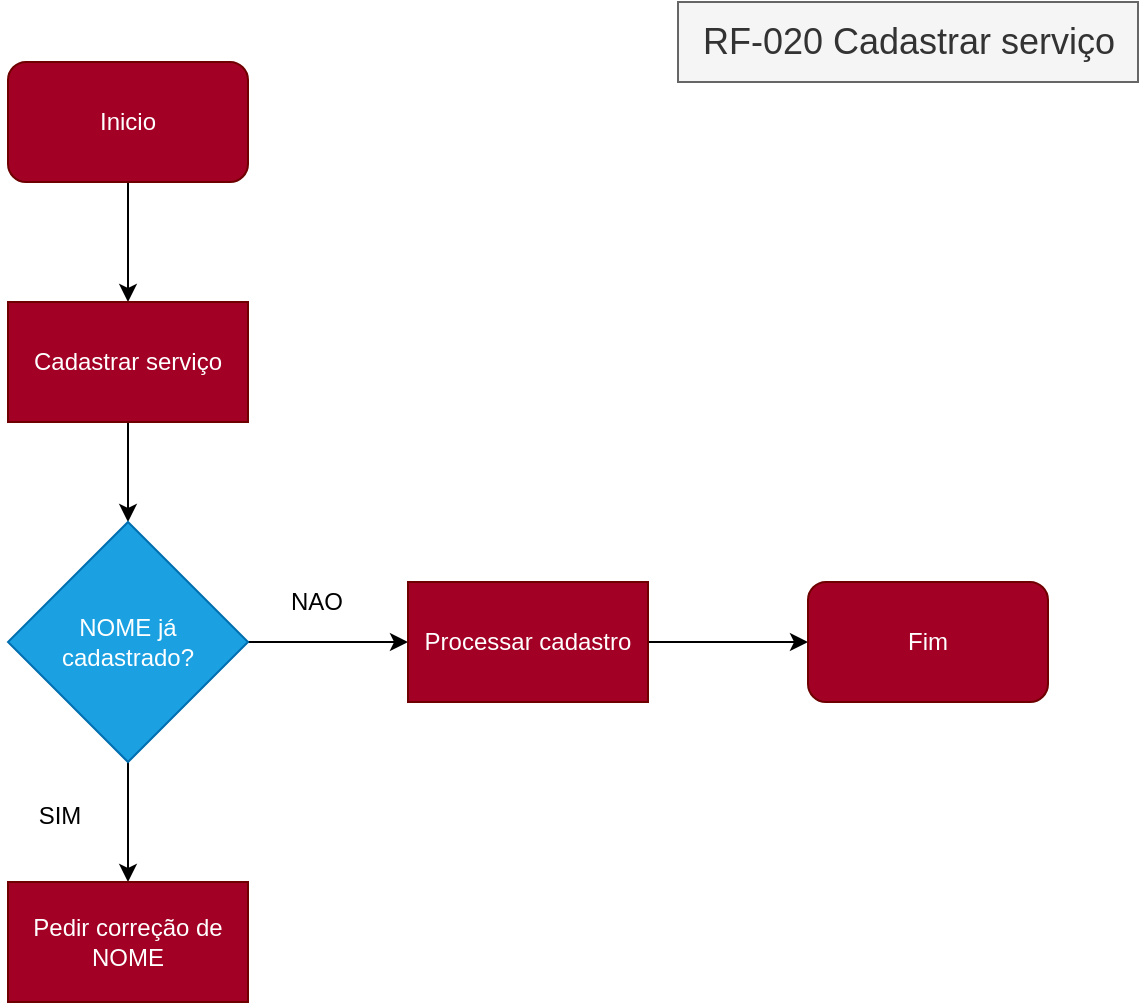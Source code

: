 <mxfile version="20.4.0" type="device"><diagram id="0tNp9cchUxwaX4cpVTU3" name="Página-1"><mxGraphModel dx="868" dy="527" grid="1" gridSize="10" guides="1" tooltips="1" connect="1" arrows="1" fold="1" page="1" pageScale="1" pageWidth="827" pageHeight="1169" math="0" shadow="0"><root><mxCell id="0"/><mxCell id="1" parent="0"/><mxCell id="xoEXGCH5Wbk7ij3Uay1s-2" style="edgeStyle=orthogonalEdgeStyle;rounded=0;orthogonalLoop=1;jettySize=auto;html=1;" parent="1" source="xoEXGCH5Wbk7ij3Uay1s-1" target="xoEXGCH5Wbk7ij3Uay1s-3" edge="1"><mxGeometry relative="1" as="geometry"><mxPoint x="300" y="160" as="targetPoint"/></mxGeometry></mxCell><mxCell id="xoEXGCH5Wbk7ij3Uay1s-1" value="Inicio" style="rounded=1;whiteSpace=wrap;html=1;fillColor=#a20025;fontColor=#ffffff;strokeColor=#6F0000;" parent="1" vertex="1"><mxGeometry x="240" y="40" width="120" height="60" as="geometry"/></mxCell><mxCell id="xoEXGCH5Wbk7ij3Uay1s-5" style="edgeStyle=orthogonalEdgeStyle;rounded=0;orthogonalLoop=1;jettySize=auto;html=1;entryX=0.5;entryY=0;entryDx=0;entryDy=0;" parent="1" source="xoEXGCH5Wbk7ij3Uay1s-3" target="xoEXGCH5Wbk7ij3Uay1s-4" edge="1"><mxGeometry relative="1" as="geometry"/></mxCell><mxCell id="xoEXGCH5Wbk7ij3Uay1s-3" value="Cadastrar serviço" style="rounded=0;whiteSpace=wrap;html=1;fillColor=#a20025;fontColor=#ffffff;strokeColor=#6F0000;" parent="1" vertex="1"><mxGeometry x="240" y="160" width="120" height="60" as="geometry"/></mxCell><mxCell id="xoEXGCH5Wbk7ij3Uay1s-6" style="edgeStyle=orthogonalEdgeStyle;rounded=0;orthogonalLoop=1;jettySize=auto;html=1;entryX=0;entryY=0.5;entryDx=0;entryDy=0;" parent="1" source="xoEXGCH5Wbk7ij3Uay1s-4" target="xoEXGCH5Wbk7ij3Uay1s-7" edge="1"><mxGeometry relative="1" as="geometry"><mxPoint x="460" y="330" as="targetPoint"/></mxGeometry></mxCell><mxCell id="xoEXGCH5Wbk7ij3Uay1s-11" style="edgeStyle=orthogonalEdgeStyle;rounded=0;orthogonalLoop=1;jettySize=auto;html=1;entryX=0.5;entryY=0;entryDx=0;entryDy=0;" parent="1" source="xoEXGCH5Wbk7ij3Uay1s-4" target="xoEXGCH5Wbk7ij3Uay1s-12" edge="1"><mxGeometry relative="1" as="geometry"><mxPoint x="300" y="480" as="targetPoint"/></mxGeometry></mxCell><mxCell id="xoEXGCH5Wbk7ij3Uay1s-4" value="NOME já &lt;br&gt;cadastrado?" style="rhombus;whiteSpace=wrap;html=1;fillColor=#1ba1e2;fontColor=#ffffff;strokeColor=#006EAF;" parent="1" vertex="1"><mxGeometry x="240" y="270" width="120" height="120" as="geometry"/></mxCell><mxCell id="xoEXGCH5Wbk7ij3Uay1s-8" style="edgeStyle=orthogonalEdgeStyle;rounded=0;orthogonalLoop=1;jettySize=auto;html=1;" parent="1" source="xoEXGCH5Wbk7ij3Uay1s-7" target="xoEXGCH5Wbk7ij3Uay1s-9" edge="1"><mxGeometry relative="1" as="geometry"><mxPoint x="680" y="330" as="targetPoint"/></mxGeometry></mxCell><mxCell id="xoEXGCH5Wbk7ij3Uay1s-7" value="Processar cadastro" style="rounded=0;whiteSpace=wrap;html=1;fillColor=#a20025;fontColor=#ffffff;strokeColor=#6F0000;" parent="1" vertex="1"><mxGeometry x="440" y="300" width="120" height="60" as="geometry"/></mxCell><mxCell id="xoEXGCH5Wbk7ij3Uay1s-9" value="Fim" style="rounded=1;whiteSpace=wrap;html=1;fillColor=#a20025;fontColor=#ffffff;strokeColor=#6F0000;" parent="1" vertex="1"><mxGeometry x="640" y="300" width="120" height="60" as="geometry"/></mxCell><mxCell id="xoEXGCH5Wbk7ij3Uay1s-10" value="NAO" style="text;html=1;align=center;verticalAlign=middle;resizable=0;points=[];autosize=1;strokeColor=none;fillColor=none;" parent="1" vertex="1"><mxGeometry x="374" y="300" width="40" height="20" as="geometry"/></mxCell><mxCell id="xoEXGCH5Wbk7ij3Uay1s-12" value="Pedir correção de NOME" style="rounded=0;whiteSpace=wrap;html=1;fillColor=#a20025;fontColor=#ffffff;strokeColor=#6F0000;" parent="1" vertex="1"><mxGeometry x="240" y="450" width="120" height="60" as="geometry"/></mxCell><mxCell id="xoEXGCH5Wbk7ij3Uay1s-13" value="SIM" style="text;html=1;strokeColor=none;fillColor=none;align=center;verticalAlign=middle;whiteSpace=wrap;rounded=0;" parent="1" vertex="1"><mxGeometry x="236" y="402" width="60" height="30" as="geometry"/></mxCell><mxCell id="xoEXGCH5Wbk7ij3Uay1s-15" value="&lt;font style=&quot;font-size: 18px&quot;&gt;RF-020 Cadastrar serviço&lt;/font&gt;" style="text;html=1;align=center;verticalAlign=middle;resizable=0;points=[];autosize=1;strokeColor=#666666;fillColor=#f5f5f5;fontColor=#333333;" parent="1" vertex="1"><mxGeometry x="575" y="10" width="230" height="40" as="geometry"/></mxCell></root></mxGraphModel></diagram></mxfile>